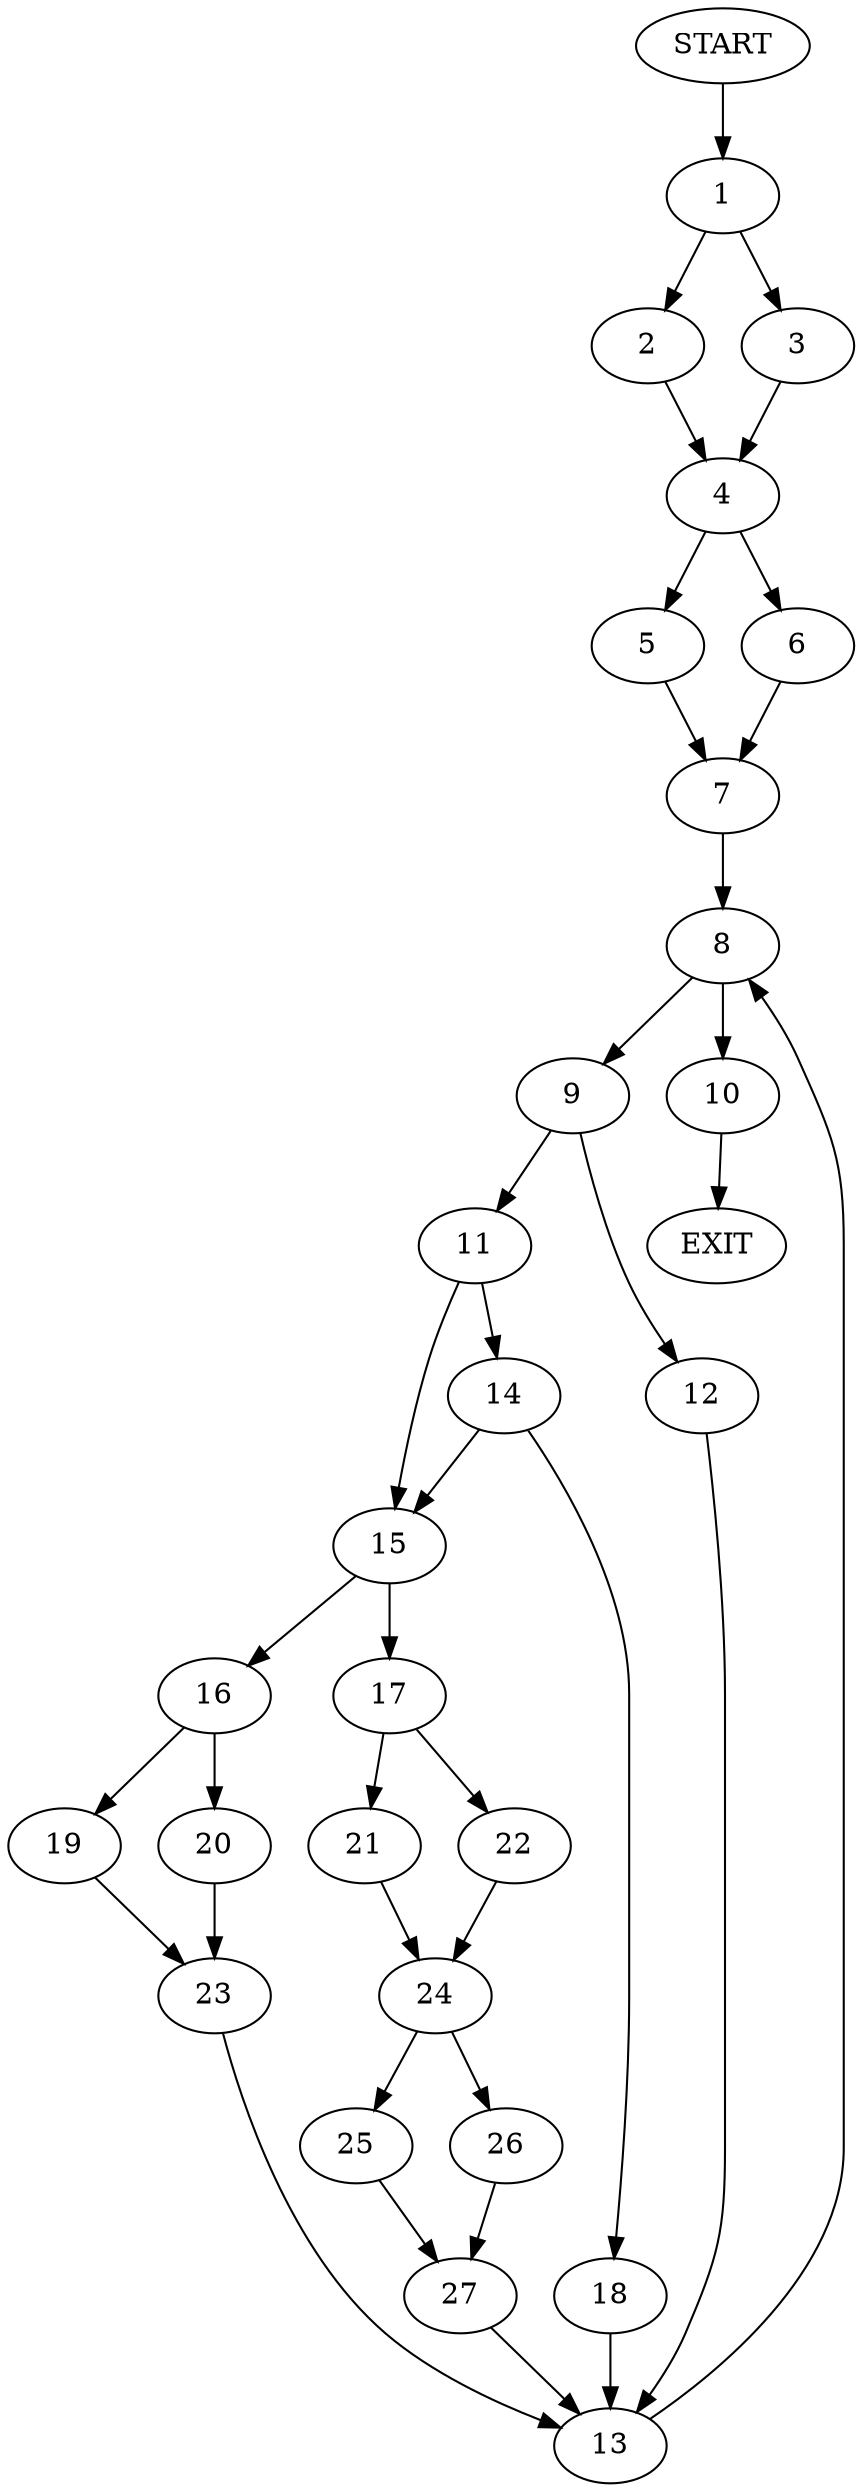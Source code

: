 digraph {
0 [label="START"]
28 [label="EXIT"]
0 -> 1
1 -> 2
1 -> 3
3 -> 4
2 -> 4
4 -> 5
4 -> 6
5 -> 7
6 -> 7
7 -> 8
8 -> 9
8 -> 10
10 -> 28
9 -> 11
9 -> 12
12 -> 13
11 -> 14
11 -> 15
13 -> 8
15 -> 16
15 -> 17
14 -> 18
14 -> 15
18 -> 13
16 -> 19
16 -> 20
17 -> 21
17 -> 22
19 -> 23
20 -> 23
23 -> 13
21 -> 24
22 -> 24
24 -> 25
24 -> 26
25 -> 27
26 -> 27
27 -> 13
}
